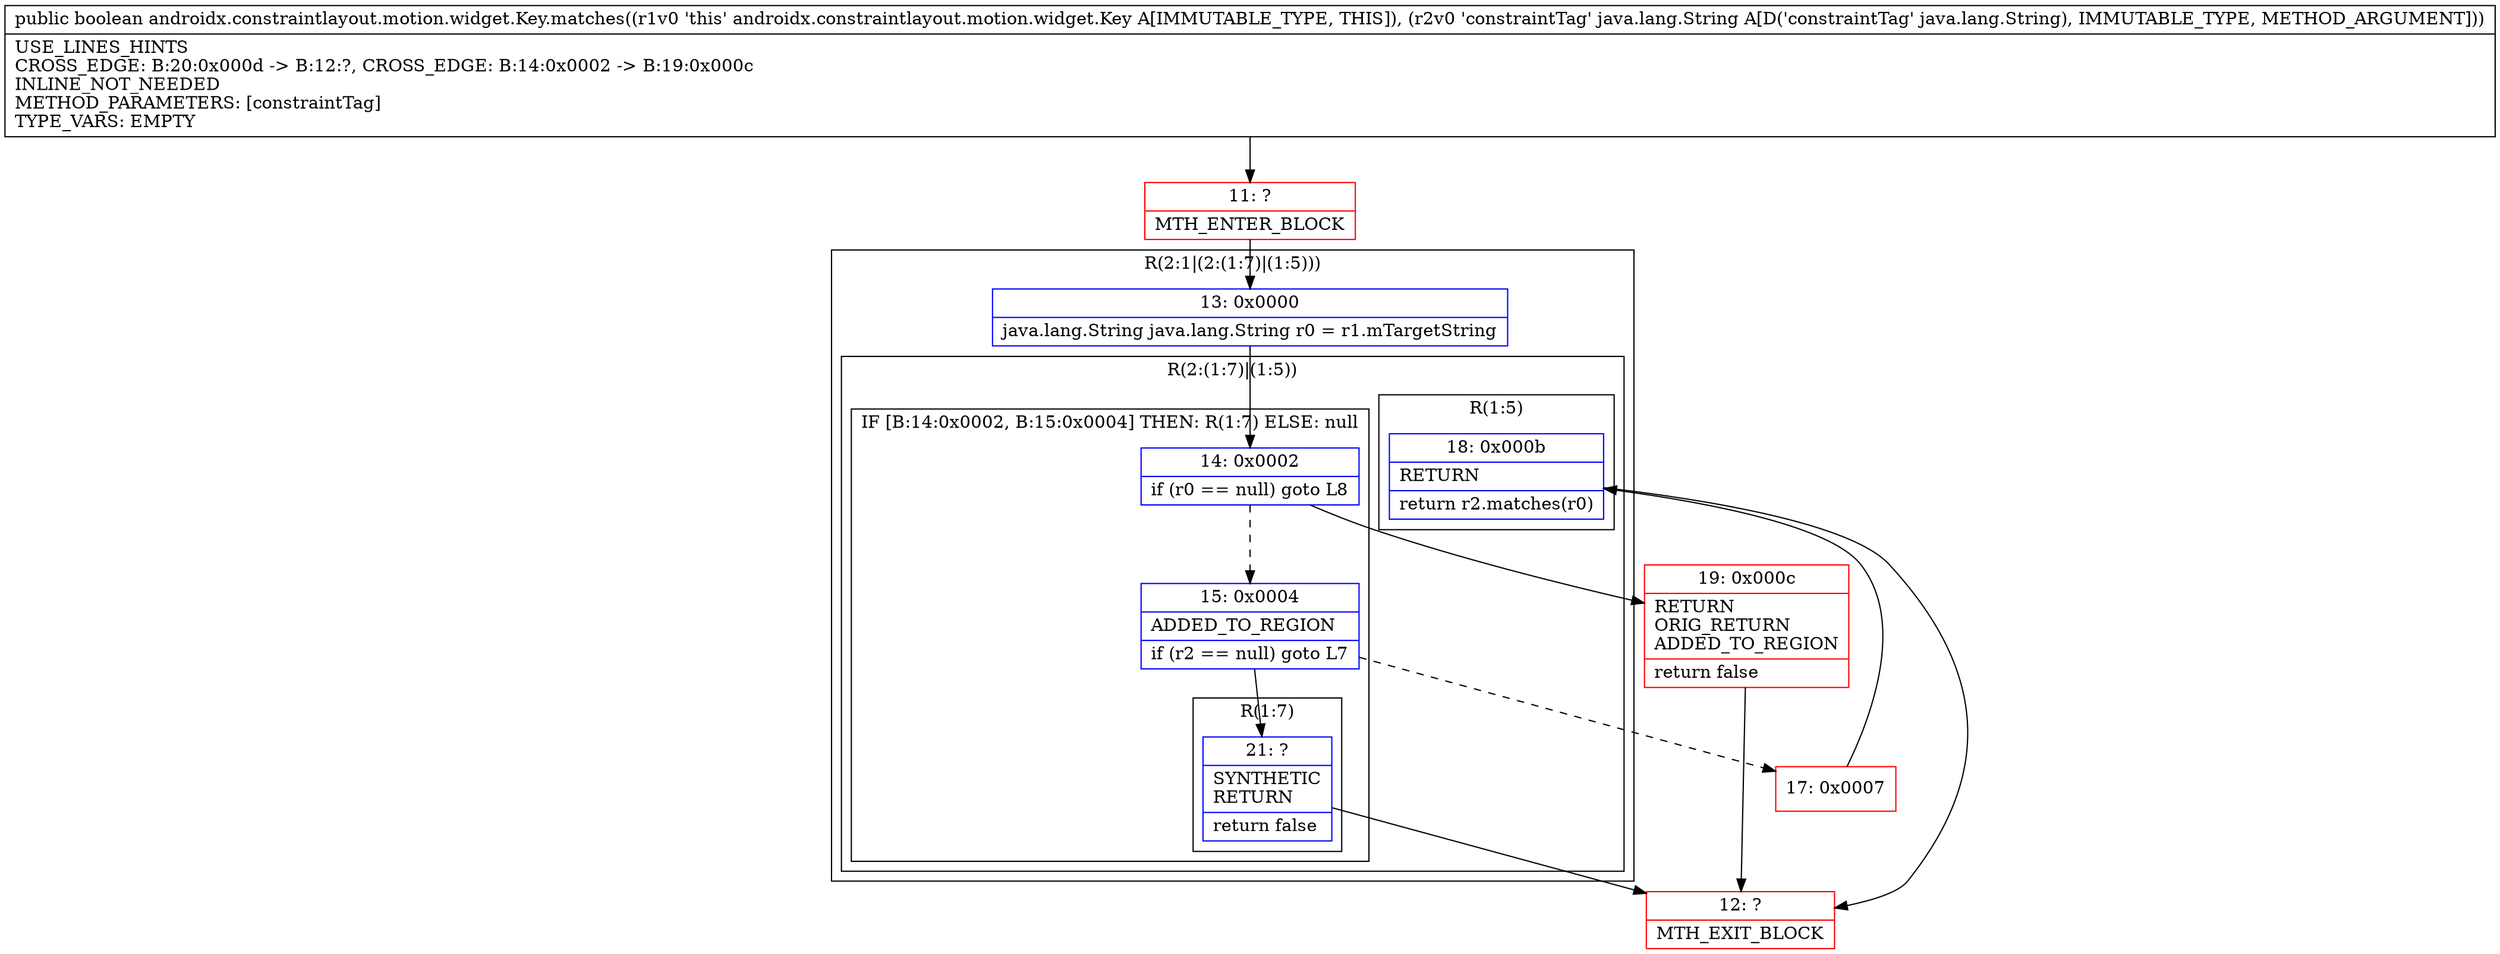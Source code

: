 digraph "CFG forandroidx.constraintlayout.motion.widget.Key.matches(Ljava\/lang\/String;)Z" {
subgraph cluster_Region_1614937133 {
label = "R(2:1|(2:(1:7)|(1:5)))";
node [shape=record,color=blue];
Node_13 [shape=record,label="{13\:\ 0x0000|java.lang.String java.lang.String r0 = r1.mTargetString\l}"];
subgraph cluster_Region_501641245 {
label = "R(2:(1:7)|(1:5))";
node [shape=record,color=blue];
subgraph cluster_IfRegion_1703233918 {
label = "IF [B:14:0x0002, B:15:0x0004] THEN: R(1:7) ELSE: null";
node [shape=record,color=blue];
Node_14 [shape=record,label="{14\:\ 0x0002|if (r0 == null) goto L8\l}"];
Node_15 [shape=record,label="{15\:\ 0x0004|ADDED_TO_REGION\l|if (r2 == null) goto L7\l}"];
subgraph cluster_Region_124241184 {
label = "R(1:7)";
node [shape=record,color=blue];
Node_21 [shape=record,label="{21\:\ ?|SYNTHETIC\lRETURN\l|return false\l}"];
}
}
subgraph cluster_Region_1720117652 {
label = "R(1:5)";
node [shape=record,color=blue];
Node_18 [shape=record,label="{18\:\ 0x000b|RETURN\l|return r2.matches(r0)\l}"];
}
}
}
Node_11 [shape=record,color=red,label="{11\:\ ?|MTH_ENTER_BLOCK\l}"];
Node_17 [shape=record,color=red,label="{17\:\ 0x0007}"];
Node_12 [shape=record,color=red,label="{12\:\ ?|MTH_EXIT_BLOCK\l}"];
Node_19 [shape=record,color=red,label="{19\:\ 0x000c|RETURN\lORIG_RETURN\lADDED_TO_REGION\l|return false\l}"];
MethodNode[shape=record,label="{public boolean androidx.constraintlayout.motion.widget.Key.matches((r1v0 'this' androidx.constraintlayout.motion.widget.Key A[IMMUTABLE_TYPE, THIS]), (r2v0 'constraintTag' java.lang.String A[D('constraintTag' java.lang.String), IMMUTABLE_TYPE, METHOD_ARGUMENT]))  | USE_LINES_HINTS\lCROSS_EDGE: B:20:0x000d \-\> B:12:?, CROSS_EDGE: B:14:0x0002 \-\> B:19:0x000c\lINLINE_NOT_NEEDED\lMETHOD_PARAMETERS: [constraintTag]\lTYPE_VARS: EMPTY\l}"];
MethodNode -> Node_11;Node_13 -> Node_14;
Node_14 -> Node_15[style=dashed];
Node_14 -> Node_19;
Node_15 -> Node_17[style=dashed];
Node_15 -> Node_21;
Node_21 -> Node_12;
Node_18 -> Node_12;
Node_11 -> Node_13;
Node_17 -> Node_18;
Node_19 -> Node_12;
}

